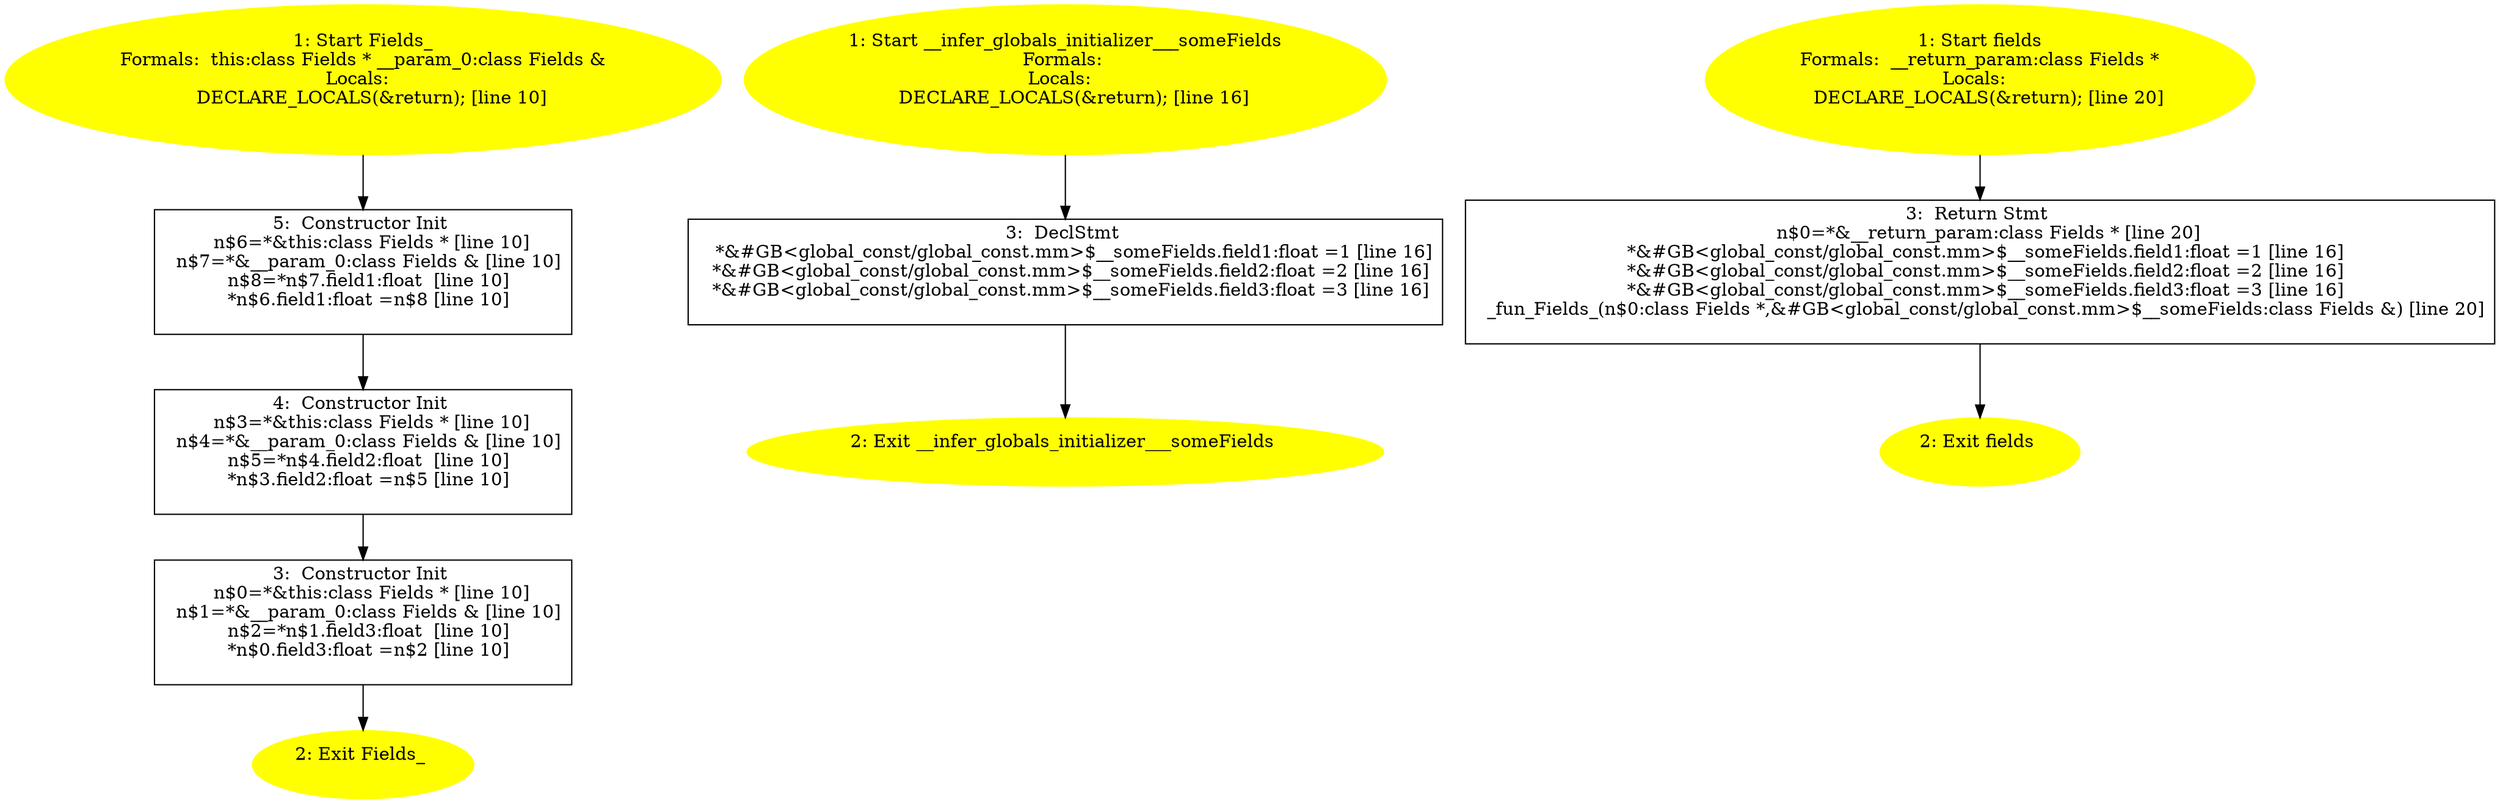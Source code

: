 /* @generated */
digraph iCFG {
"Fields_{_ZN6FieldsC1ERKS_}.dbc5d6c7a14141a516a3f66838987745_5" [label="5:  Constructor Init \n   n$6=*&this:class Fields * [line 10]\n  n$7=*&__param_0:class Fields & [line 10]\n  n$8=*n$7.field1:float  [line 10]\n  *n$6.field1:float =n$8 [line 10]\n " shape="box"]
	

	 "Fields_{_ZN6FieldsC1ERKS_}.dbc5d6c7a14141a516a3f66838987745_5" -> "Fields_{_ZN6FieldsC1ERKS_}.dbc5d6c7a14141a516a3f66838987745_4" ;
"Fields_{_ZN6FieldsC1ERKS_}.dbc5d6c7a14141a516a3f66838987745_4" [label="4:  Constructor Init \n   n$3=*&this:class Fields * [line 10]\n  n$4=*&__param_0:class Fields & [line 10]\n  n$5=*n$4.field2:float  [line 10]\n  *n$3.field2:float =n$5 [line 10]\n " shape="box"]
	

	 "Fields_{_ZN6FieldsC1ERKS_}.dbc5d6c7a14141a516a3f66838987745_4" -> "Fields_{_ZN6FieldsC1ERKS_}.dbc5d6c7a14141a516a3f66838987745_3" ;
"Fields_{_ZN6FieldsC1ERKS_}.dbc5d6c7a14141a516a3f66838987745_3" [label="3:  Constructor Init \n   n$0=*&this:class Fields * [line 10]\n  n$1=*&__param_0:class Fields & [line 10]\n  n$2=*n$1.field3:float  [line 10]\n  *n$0.field3:float =n$2 [line 10]\n " shape="box"]
	

	 "Fields_{_ZN6FieldsC1ERKS_}.dbc5d6c7a14141a516a3f66838987745_3" -> "Fields_{_ZN6FieldsC1ERKS_}.dbc5d6c7a14141a516a3f66838987745_2" ;
"Fields_{_ZN6FieldsC1ERKS_}.dbc5d6c7a14141a516a3f66838987745_2" [label="2: Exit Fields_ \n  " color=yellow style=filled]
	

"Fields_{_ZN6FieldsC1ERKS_}.dbc5d6c7a14141a516a3f66838987745_1" [label="1: Start Fields_\nFormals:  this:class Fields * __param_0:class Fields &\nLocals:  \n   DECLARE_LOCALS(&return); [line 10]\n " color=yellow style=filled]
	

	 "Fields_{_ZN6FieldsC1ERKS_}.dbc5d6c7a14141a516a3f66838987745_1" -> "Fields_{_ZN6FieldsC1ERKS_}.dbc5d6c7a14141a516a3f66838987745_5" ;
"__infer_globals_initializer___someFields.1930c0ca3aad91e2bee375979857d426_3" [label="3:  DeclStmt \n   *&#GB<global_const/global_const.mm>$__someFields.field1:float =1 [line 16]\n  *&#GB<global_const/global_const.mm>$__someFields.field2:float =2 [line 16]\n  *&#GB<global_const/global_const.mm>$__someFields.field3:float =3 [line 16]\n " shape="box"]
	

	 "__infer_globals_initializer___someFields.1930c0ca3aad91e2bee375979857d426_3" -> "__infer_globals_initializer___someFields.1930c0ca3aad91e2bee375979857d426_2" ;
"__infer_globals_initializer___someFields.1930c0ca3aad91e2bee375979857d426_2" [label="2: Exit __infer_globals_initializer___someFields \n  " color=yellow style=filled]
	

"__infer_globals_initializer___someFields.1930c0ca3aad91e2bee375979857d426_1" [label="1: Start __infer_globals_initializer___someFields\nFormals: \nLocals:  \n   DECLARE_LOCALS(&return); [line 16]\n " color=yellow style=filled]
	

	 "__infer_globals_initializer___someFields.1930c0ca3aad91e2bee375979857d426_1" -> "__infer_globals_initializer___someFields.1930c0ca3aad91e2bee375979857d426_3" ;
"fields{d41d8cd98f00b204e9800998ecf8427e_Z6fieldsv}.2204acccca0fb756182b0ea5cda979e8_3" [label="3:  Return Stmt \n   n$0=*&__return_param:class Fields * [line 20]\n  *&#GB<global_const/global_const.mm>$__someFields.field1:float =1 [line 16]\n  *&#GB<global_const/global_const.mm>$__someFields.field2:float =2 [line 16]\n  *&#GB<global_const/global_const.mm>$__someFields.field3:float =3 [line 16]\n  _fun_Fields_(n$0:class Fields *,&#GB<global_const/global_const.mm>$__someFields:class Fields &) [line 20]\n " shape="box"]
	

	 "fields{d41d8cd98f00b204e9800998ecf8427e_Z6fieldsv}.2204acccca0fb756182b0ea5cda979e8_3" -> "fields{d41d8cd98f00b204e9800998ecf8427e_Z6fieldsv}.2204acccca0fb756182b0ea5cda979e8_2" ;
"fields{d41d8cd98f00b204e9800998ecf8427e_Z6fieldsv}.2204acccca0fb756182b0ea5cda979e8_2" [label="2: Exit fields \n  " color=yellow style=filled]
	

"fields{d41d8cd98f00b204e9800998ecf8427e_Z6fieldsv}.2204acccca0fb756182b0ea5cda979e8_1" [label="1: Start fields\nFormals:  __return_param:class Fields *\nLocals:  \n   DECLARE_LOCALS(&return); [line 20]\n " color=yellow style=filled]
	

	 "fields{d41d8cd98f00b204e9800998ecf8427e_Z6fieldsv}.2204acccca0fb756182b0ea5cda979e8_1" -> "fields{d41d8cd98f00b204e9800998ecf8427e_Z6fieldsv}.2204acccca0fb756182b0ea5cda979e8_3" ;
}
